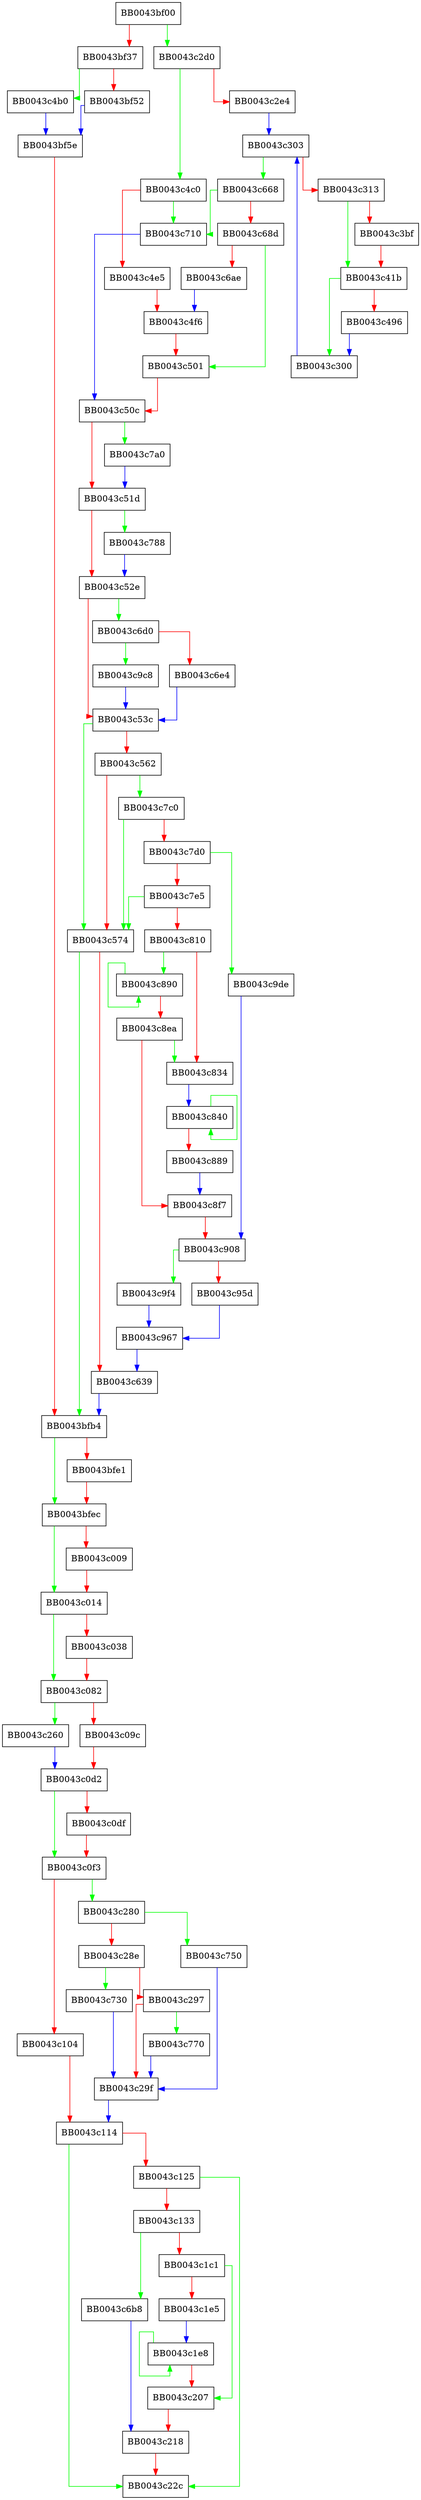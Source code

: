 digraph print_stuff {
  node [shape="box"];
  graph [splines=ortho];
  BB0043bf00 -> BB0043c2d0 [color="green"];
  BB0043bf00 -> BB0043bf37 [color="red"];
  BB0043bf37 -> BB0043c4b0 [color="green"];
  BB0043bf37 -> BB0043bf52 [color="red"];
  BB0043bf52 -> BB0043bf5e [color="blue"];
  BB0043bf5e -> BB0043bfb4 [color="red"];
  BB0043bfb4 -> BB0043bfec [color="green"];
  BB0043bfb4 -> BB0043bfe1 [color="red"];
  BB0043bfe1 -> BB0043bfec [color="red"];
  BB0043bfec -> BB0043c014 [color="green"];
  BB0043bfec -> BB0043c009 [color="red"];
  BB0043c009 -> BB0043c014 [color="red"];
  BB0043c014 -> BB0043c082 [color="green"];
  BB0043c014 -> BB0043c038 [color="red"];
  BB0043c038 -> BB0043c082 [color="red"];
  BB0043c082 -> BB0043c260 [color="green"];
  BB0043c082 -> BB0043c09c [color="red"];
  BB0043c09c -> BB0043c0d2 [color="red"];
  BB0043c0d2 -> BB0043c0f3 [color="green"];
  BB0043c0d2 -> BB0043c0df [color="red"];
  BB0043c0df -> BB0043c0f3 [color="red"];
  BB0043c0f3 -> BB0043c280 [color="green"];
  BB0043c0f3 -> BB0043c104 [color="red"];
  BB0043c104 -> BB0043c114 [color="red"];
  BB0043c114 -> BB0043c22c [color="green"];
  BB0043c114 -> BB0043c125 [color="red"];
  BB0043c125 -> BB0043c22c [color="green"];
  BB0043c125 -> BB0043c133 [color="red"];
  BB0043c133 -> BB0043c6b8 [color="green"];
  BB0043c133 -> BB0043c1c1 [color="red"];
  BB0043c1c1 -> BB0043c207 [color="green"];
  BB0043c1c1 -> BB0043c1e5 [color="red"];
  BB0043c1e5 -> BB0043c1e8 [color="blue"];
  BB0043c1e8 -> BB0043c1e8 [color="green"];
  BB0043c1e8 -> BB0043c207 [color="red"];
  BB0043c207 -> BB0043c218 [color="red"];
  BB0043c218 -> BB0043c22c [color="red"];
  BB0043c260 -> BB0043c0d2 [color="blue"];
  BB0043c280 -> BB0043c750 [color="green"];
  BB0043c280 -> BB0043c28e [color="red"];
  BB0043c28e -> BB0043c730 [color="green"];
  BB0043c28e -> BB0043c297 [color="red"];
  BB0043c297 -> BB0043c770 [color="green"];
  BB0043c297 -> BB0043c29f [color="red"];
  BB0043c29f -> BB0043c114 [color="blue"];
  BB0043c2d0 -> BB0043c4c0 [color="green"];
  BB0043c2d0 -> BB0043c2e4 [color="red"];
  BB0043c2e4 -> BB0043c303 [color="blue"];
  BB0043c300 -> BB0043c303 [color="blue"];
  BB0043c303 -> BB0043c668 [color="green"];
  BB0043c303 -> BB0043c313 [color="red"];
  BB0043c313 -> BB0043c41b [color="green"];
  BB0043c313 -> BB0043c3bf [color="red"];
  BB0043c3bf -> BB0043c41b [color="red"];
  BB0043c41b -> BB0043c300 [color="green"];
  BB0043c41b -> BB0043c496 [color="red"];
  BB0043c496 -> BB0043c300 [color="blue"];
  BB0043c4b0 -> BB0043bf5e [color="blue"];
  BB0043c4c0 -> BB0043c710 [color="green"];
  BB0043c4c0 -> BB0043c4e5 [color="red"];
  BB0043c4e5 -> BB0043c4f6 [color="red"];
  BB0043c4f6 -> BB0043c501 [color="red"];
  BB0043c501 -> BB0043c50c [color="red"];
  BB0043c50c -> BB0043c7a0 [color="green"];
  BB0043c50c -> BB0043c51d [color="red"];
  BB0043c51d -> BB0043c788 [color="green"];
  BB0043c51d -> BB0043c52e [color="red"];
  BB0043c52e -> BB0043c6d0 [color="green"];
  BB0043c52e -> BB0043c53c [color="red"];
  BB0043c53c -> BB0043c574 [color="green"];
  BB0043c53c -> BB0043c562 [color="red"];
  BB0043c562 -> BB0043c7c0 [color="green"];
  BB0043c562 -> BB0043c574 [color="red"];
  BB0043c574 -> BB0043bfb4 [color="green"];
  BB0043c574 -> BB0043c639 [color="red"];
  BB0043c639 -> BB0043bfb4 [color="blue"];
  BB0043c668 -> BB0043c710 [color="green"];
  BB0043c668 -> BB0043c68d [color="red"];
  BB0043c68d -> BB0043c501 [color="green"];
  BB0043c68d -> BB0043c6ae [color="red"];
  BB0043c6ae -> BB0043c4f6 [color="blue"];
  BB0043c6b8 -> BB0043c218 [color="blue"];
  BB0043c6d0 -> BB0043c9c8 [color="green"];
  BB0043c6d0 -> BB0043c6e4 [color="red"];
  BB0043c6e4 -> BB0043c53c [color="blue"];
  BB0043c710 -> BB0043c50c [color="blue"];
  BB0043c730 -> BB0043c29f [color="blue"];
  BB0043c750 -> BB0043c29f [color="blue"];
  BB0043c770 -> BB0043c29f [color="blue"];
  BB0043c788 -> BB0043c52e [color="blue"];
  BB0043c7a0 -> BB0043c51d [color="blue"];
  BB0043c7c0 -> BB0043c574 [color="green"];
  BB0043c7c0 -> BB0043c7d0 [color="red"];
  BB0043c7d0 -> BB0043c9de [color="green"];
  BB0043c7d0 -> BB0043c7e5 [color="red"];
  BB0043c7e5 -> BB0043c574 [color="green"];
  BB0043c7e5 -> BB0043c810 [color="red"];
  BB0043c810 -> BB0043c890 [color="green"];
  BB0043c810 -> BB0043c834 [color="red"];
  BB0043c834 -> BB0043c840 [color="blue"];
  BB0043c840 -> BB0043c840 [color="green"];
  BB0043c840 -> BB0043c889 [color="red"];
  BB0043c889 -> BB0043c8f7 [color="blue"];
  BB0043c890 -> BB0043c890 [color="green"];
  BB0043c890 -> BB0043c8ea [color="red"];
  BB0043c8ea -> BB0043c834 [color="green"];
  BB0043c8ea -> BB0043c8f7 [color="red"];
  BB0043c8f7 -> BB0043c908 [color="red"];
  BB0043c908 -> BB0043c9f4 [color="green"];
  BB0043c908 -> BB0043c95d [color="red"];
  BB0043c95d -> BB0043c967 [color="blue"];
  BB0043c967 -> BB0043c639 [color="blue"];
  BB0043c9c8 -> BB0043c53c [color="blue"];
  BB0043c9de -> BB0043c908 [color="blue"];
  BB0043c9f4 -> BB0043c967 [color="blue"];
}